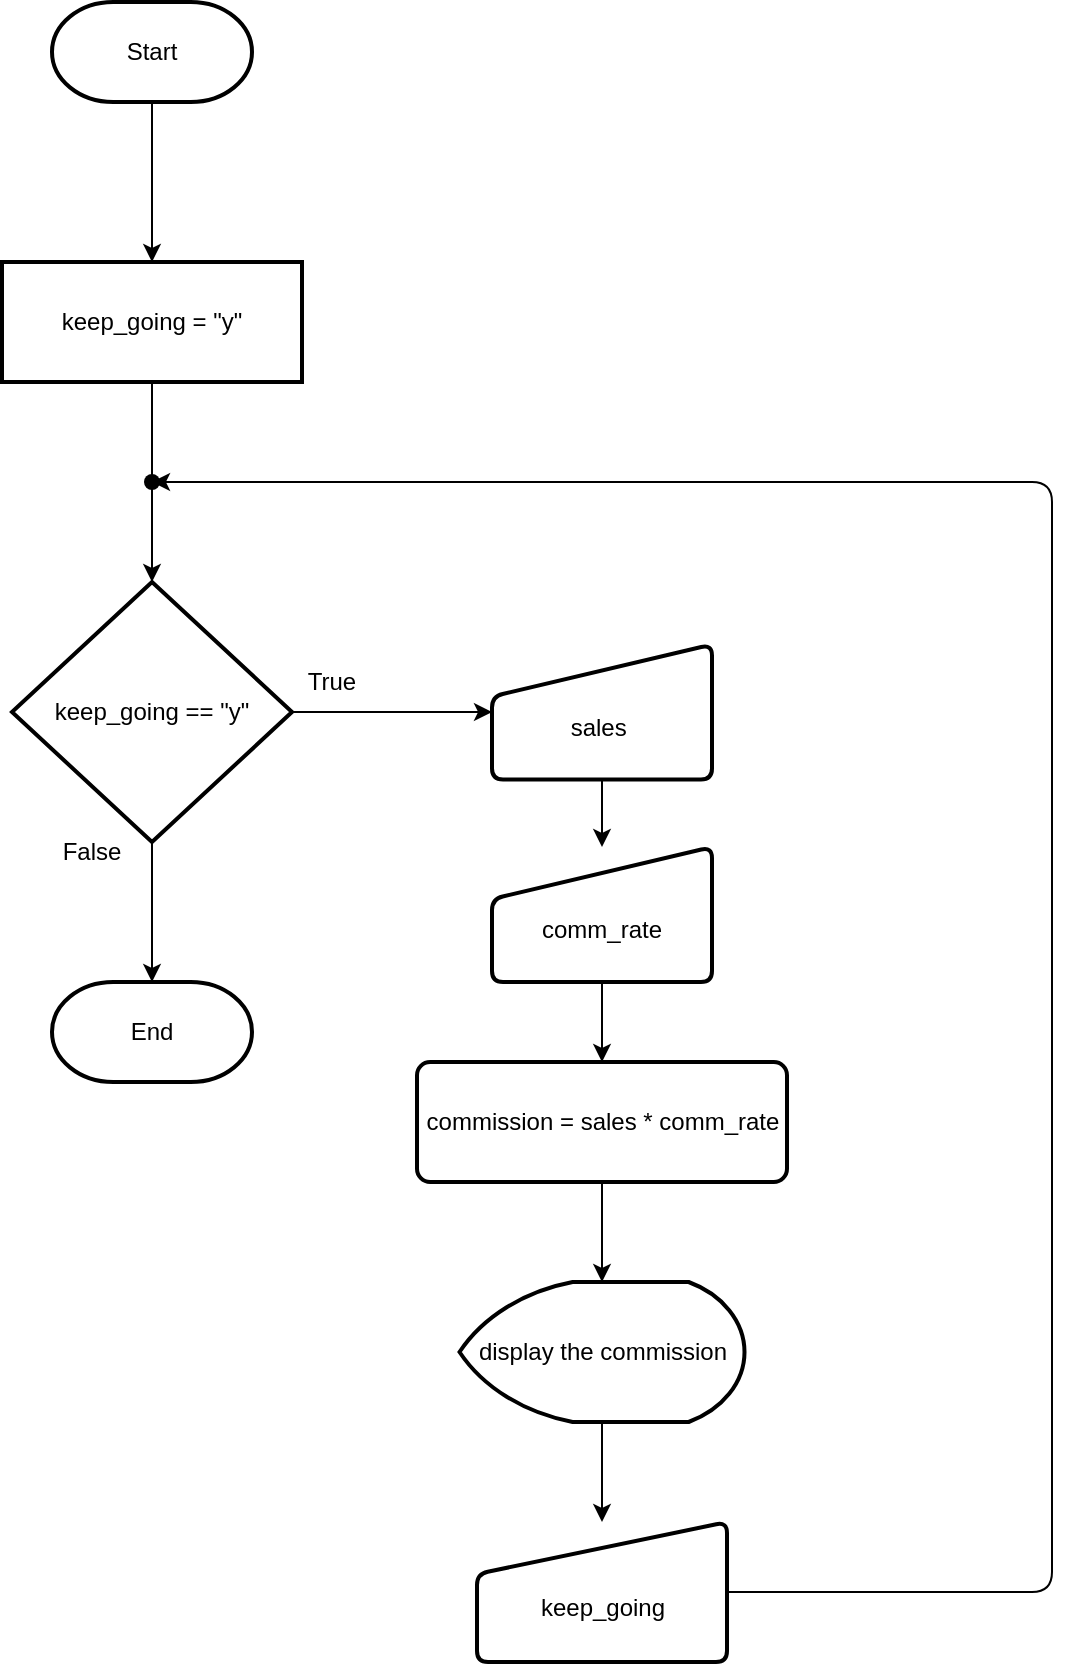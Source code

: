 <mxfile>
    <diagram id="HWFm3wUQYTQy3irN7HGm" name="Page-1">
        <mxGraphModel dx="1374" dy="610" grid="1" gridSize="10" guides="1" tooltips="1" connect="1" arrows="1" fold="1" page="1" pageScale="1" pageWidth="850" pageHeight="1100" math="0" shadow="0">
            <root>
                <mxCell id="0"/>
                <mxCell id="1" parent="0"/>
                <mxCell id="4" value="" style="edgeStyle=none;html=1;" edge="1" parent="1" source="2" target="3">
                    <mxGeometry relative="1" as="geometry"/>
                </mxCell>
                <mxCell id="2" value="Start" style="strokeWidth=2;html=1;shape=mxgraph.flowchart.terminator;whiteSpace=wrap;" vertex="1" parent="1">
                    <mxGeometry x="390" y="70" width="100" height="50" as="geometry"/>
                </mxCell>
                <mxCell id="6" value="" style="edgeStyle=none;html=1;startArrow=none;" edge="1" parent="1" source="29" target="5">
                    <mxGeometry relative="1" as="geometry"/>
                </mxCell>
                <mxCell id="3" value="keep_going = &quot;y&quot;" style="whiteSpace=wrap;html=1;strokeWidth=2;" vertex="1" parent="1">
                    <mxGeometry x="365" y="200" width="150" height="60" as="geometry"/>
                </mxCell>
                <mxCell id="8" value="" style="edgeStyle=none;html=1;" edge="1" parent="1" source="5" target="7">
                    <mxGeometry relative="1" as="geometry"/>
                </mxCell>
                <mxCell id="11" value="" style="edgeStyle=none;html=1;" edge="1" parent="1" source="5" target="10">
                    <mxGeometry relative="1" as="geometry"/>
                </mxCell>
                <mxCell id="5" value="keep_going == &quot;y&quot;" style="rhombus;whiteSpace=wrap;html=1;strokeWidth=2;" vertex="1" parent="1">
                    <mxGeometry x="370" y="360" width="140" height="130" as="geometry"/>
                </mxCell>
                <mxCell id="7" value="End" style="strokeWidth=2;html=1;shape=mxgraph.flowchart.terminator;whiteSpace=wrap;" vertex="1" parent="1">
                    <mxGeometry x="390" y="560" width="100" height="50" as="geometry"/>
                </mxCell>
                <mxCell id="9" value="False" style="text;html=1;strokeColor=none;fillColor=none;align=center;verticalAlign=middle;whiteSpace=wrap;rounded=0;" vertex="1" parent="1">
                    <mxGeometry x="380" y="480" width="60" height="30" as="geometry"/>
                </mxCell>
                <mxCell id="14" value="" style="edgeStyle=none;html=1;" edge="1" parent="1" source="10" target="13">
                    <mxGeometry relative="1" as="geometry"/>
                </mxCell>
                <mxCell id="10" value="&lt;br&gt;sales&amp;nbsp;" style="html=1;strokeWidth=2;shape=manualInput;whiteSpace=wrap;rounded=1;size=26;arcSize=11;" vertex="1" parent="1">
                    <mxGeometry x="610" y="391.25" width="110" height="67.5" as="geometry"/>
                </mxCell>
                <mxCell id="12" value="True" style="text;html=1;strokeColor=none;fillColor=none;align=center;verticalAlign=middle;whiteSpace=wrap;rounded=0;" vertex="1" parent="1">
                    <mxGeometry x="500" y="395" width="60" height="30" as="geometry"/>
                </mxCell>
                <mxCell id="23" value="" style="edgeStyle=none;html=1;" edge="1" parent="1" source="13" target="22">
                    <mxGeometry relative="1" as="geometry"/>
                </mxCell>
                <mxCell id="13" value="&lt;br&gt;comm_rate" style="html=1;strokeWidth=2;shape=manualInput;whiteSpace=wrap;rounded=1;size=26;arcSize=11;" vertex="1" parent="1">
                    <mxGeometry x="610" y="492.5" width="110" height="67.5" as="geometry"/>
                </mxCell>
                <mxCell id="25" value="" style="edgeStyle=none;html=1;" edge="1" parent="1" source="22" target="24">
                    <mxGeometry relative="1" as="geometry"/>
                </mxCell>
                <mxCell id="22" value="commission = sales * comm_rate" style="whiteSpace=wrap;html=1;strokeWidth=2;rounded=1;arcSize=11;" vertex="1" parent="1">
                    <mxGeometry x="572.5" y="600" width="185" height="60" as="geometry"/>
                </mxCell>
                <mxCell id="28" value="" style="edgeStyle=none;html=1;" edge="1" parent="1" source="24" target="27">
                    <mxGeometry relative="1" as="geometry"/>
                </mxCell>
                <mxCell id="24" value="display the commission" style="strokeWidth=2;html=1;shape=mxgraph.flowchart.display;whiteSpace=wrap;" vertex="1" parent="1">
                    <mxGeometry x="593.75" y="710" width="142.5" height="70" as="geometry"/>
                </mxCell>
                <mxCell id="30" value="" style="edgeStyle=none;html=1;" edge="1" parent="1" source="27" target="29">
                    <mxGeometry relative="1" as="geometry">
                        <Array as="points">
                            <mxPoint x="890" y="865"/>
                            <mxPoint x="890" y="640"/>
                            <mxPoint x="890" y="310"/>
                        </Array>
                    </mxGeometry>
                </mxCell>
                <mxCell id="27" value="&lt;br&gt;keep_going" style="html=1;strokeWidth=2;shape=manualInput;whiteSpace=wrap;rounded=1;size=26;arcSize=11;" vertex="1" parent="1">
                    <mxGeometry x="602.5" y="830" width="125" height="70" as="geometry"/>
                </mxCell>
                <mxCell id="29" value="" style="shape=waypoint;sketch=0;size=6;pointerEvents=1;points=[];fillColor=default;resizable=0;rotatable=0;perimeter=centerPerimeter;snapToPoint=1;strokeWidth=2;rounded=1;arcSize=11;" vertex="1" parent="1">
                    <mxGeometry x="420" y="290" width="40" height="40" as="geometry"/>
                </mxCell>
                <mxCell id="31" value="" style="edgeStyle=none;html=1;endArrow=none;" edge="1" parent="1" source="3" target="29">
                    <mxGeometry relative="1" as="geometry">
                        <mxPoint x="440" y="260" as="sourcePoint"/>
                        <mxPoint x="440" y="360" as="targetPoint"/>
                    </mxGeometry>
                </mxCell>
            </root>
        </mxGraphModel>
    </diagram>
</mxfile>